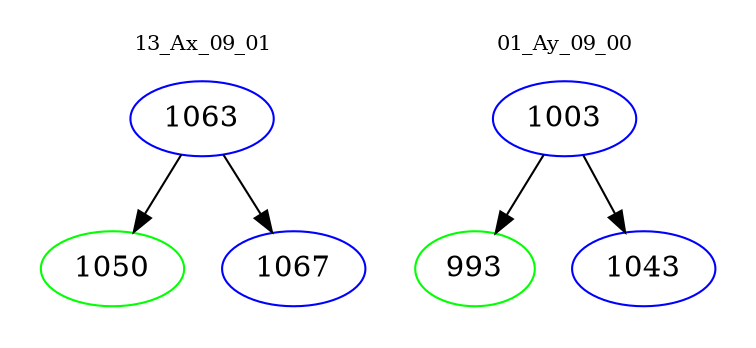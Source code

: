digraph{
subgraph cluster_0 {
color = white
label = "13_Ax_09_01";
fontsize=10;
T0_1063 [label="1063", color="blue"]
T0_1063 -> T0_1050 [color="black"]
T0_1050 [label="1050", color="green"]
T0_1063 -> T0_1067 [color="black"]
T0_1067 [label="1067", color="blue"]
}
subgraph cluster_1 {
color = white
label = "01_Ay_09_00";
fontsize=10;
T1_1003 [label="1003", color="blue"]
T1_1003 -> T1_993 [color="black"]
T1_993 [label="993", color="green"]
T1_1003 -> T1_1043 [color="black"]
T1_1043 [label="1043", color="blue"]
}
}
